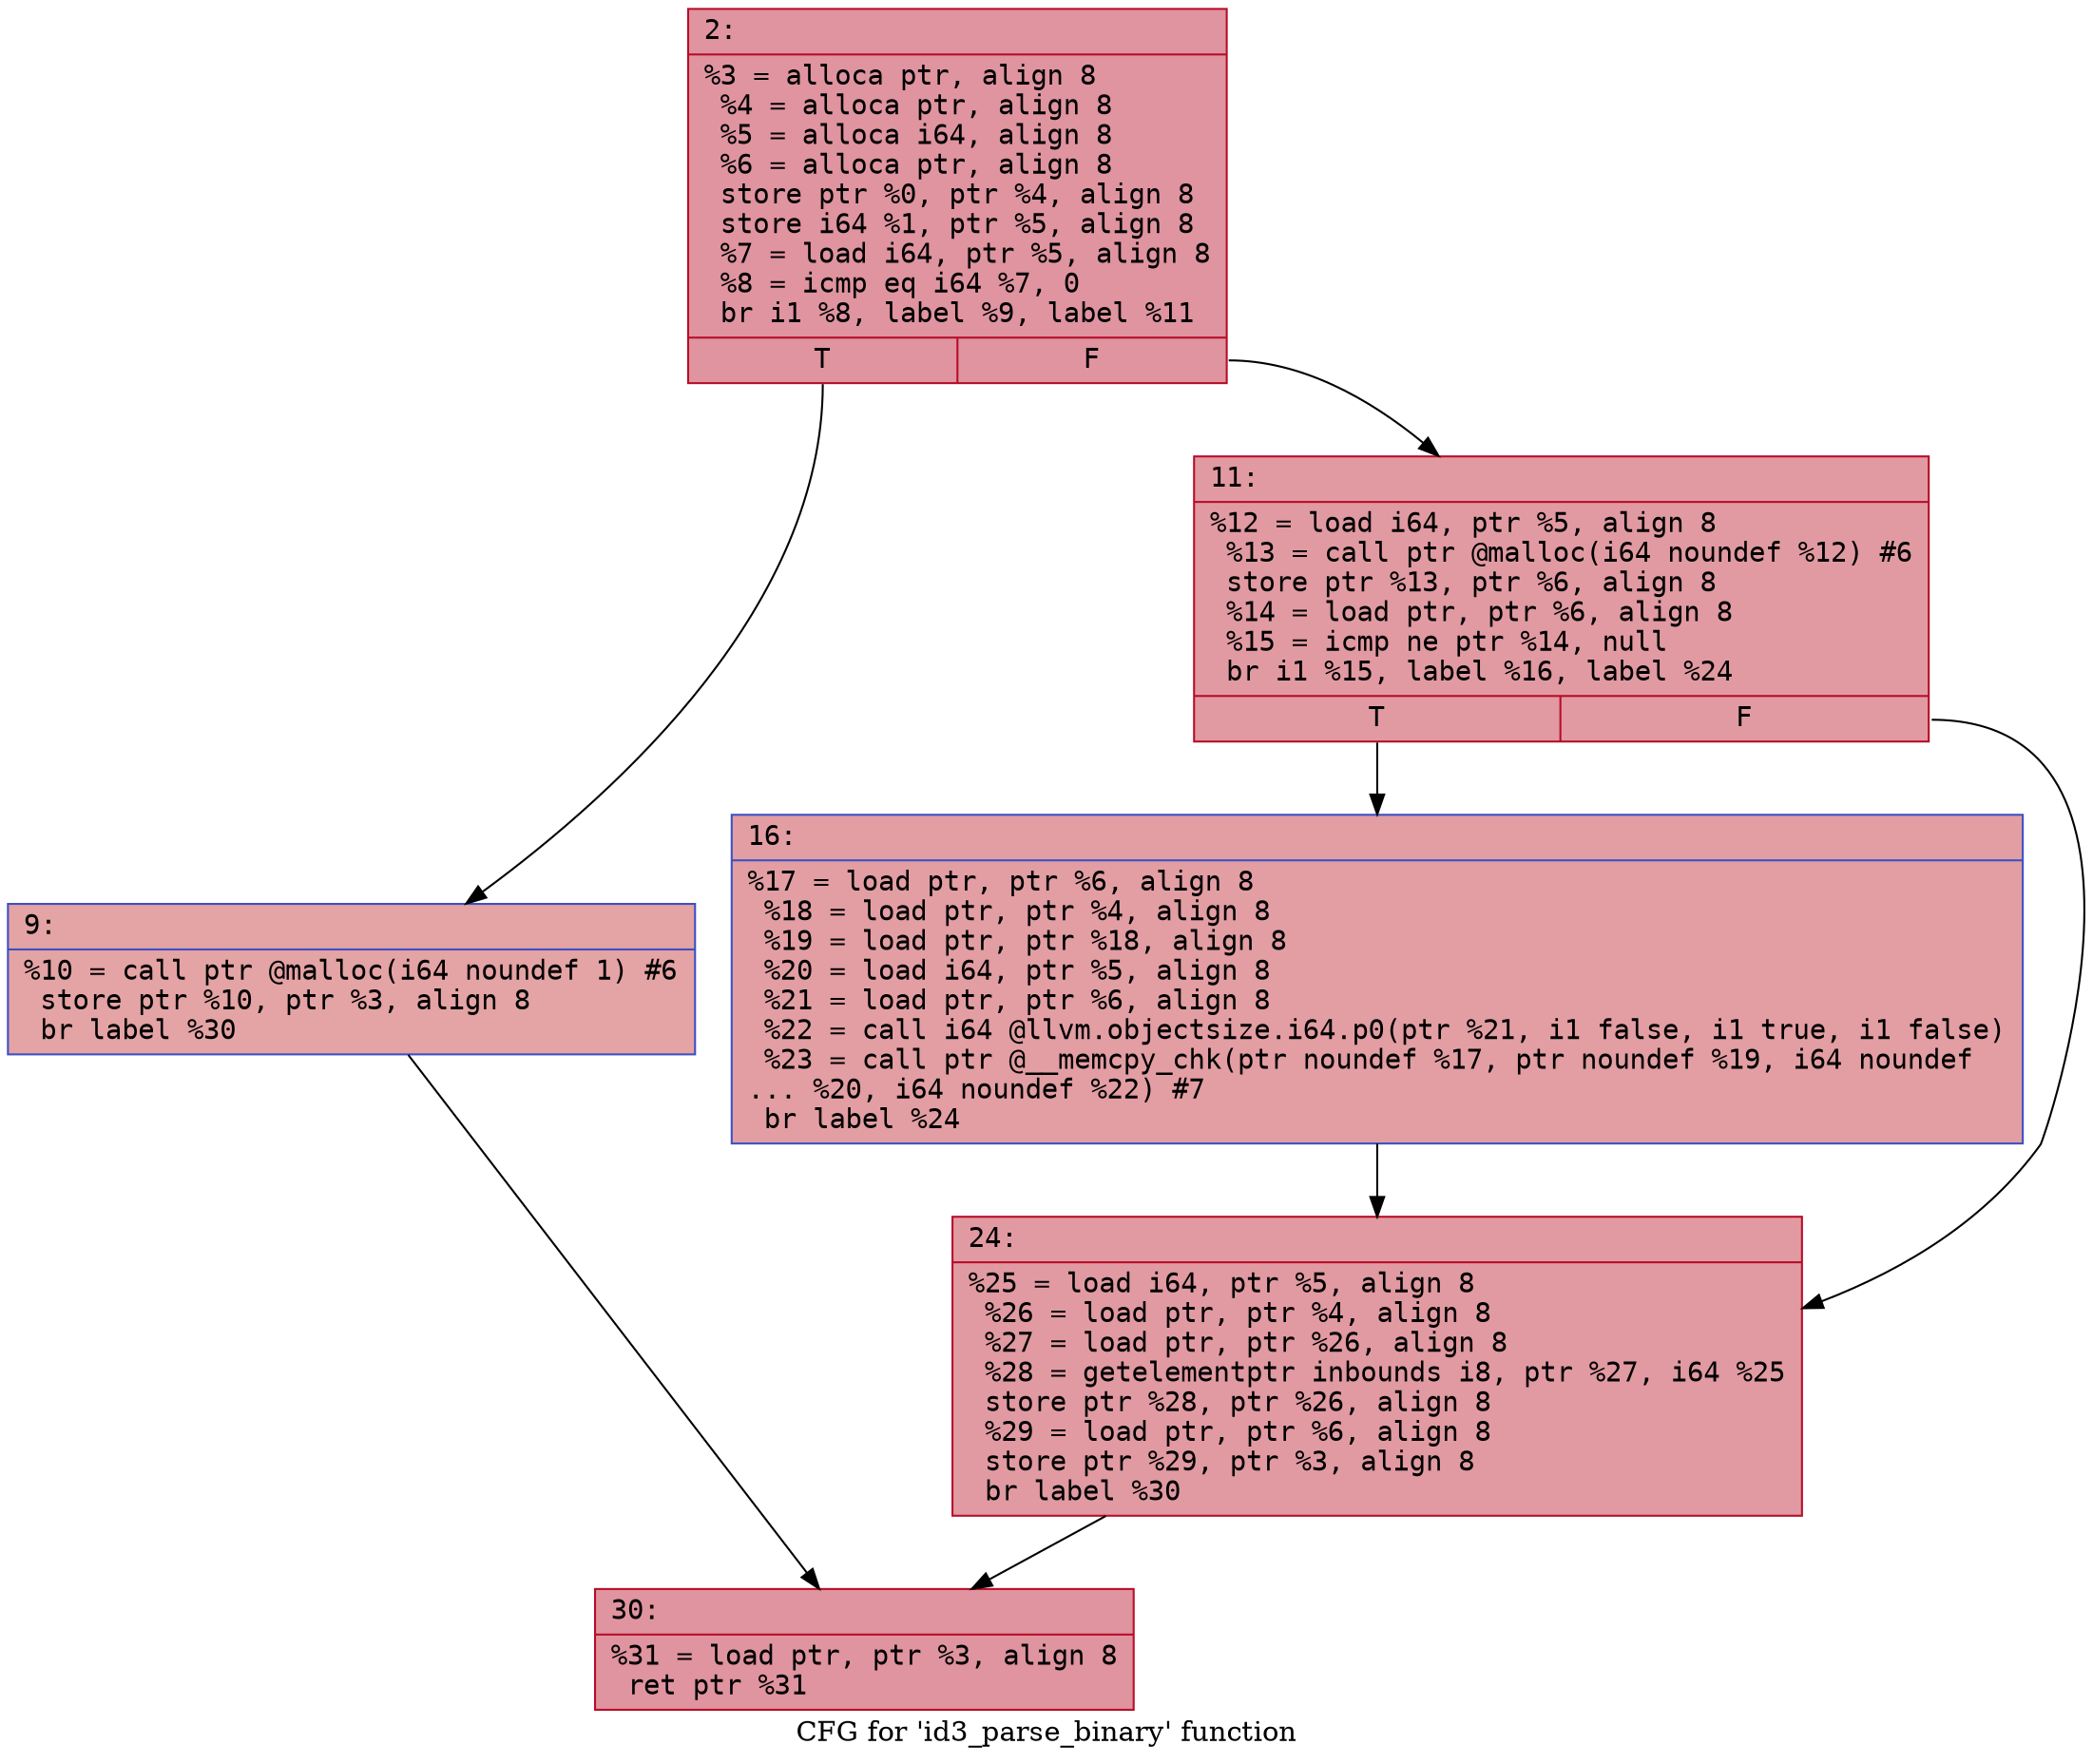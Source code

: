 digraph "CFG for 'id3_parse_binary' function" {
	label="CFG for 'id3_parse_binary' function";

	Node0x60000192fac0 [shape=record,color="#b70d28ff", style=filled, fillcolor="#b70d2870" fontname="Courier",label="{2:\l|  %3 = alloca ptr, align 8\l  %4 = alloca ptr, align 8\l  %5 = alloca i64, align 8\l  %6 = alloca ptr, align 8\l  store ptr %0, ptr %4, align 8\l  store i64 %1, ptr %5, align 8\l  %7 = load i64, ptr %5, align 8\l  %8 = icmp eq i64 %7, 0\l  br i1 %8, label %9, label %11\l|{<s0>T|<s1>F}}"];
	Node0x60000192fac0:s0 -> Node0x60000192fb10[tooltip="2 -> 9\nProbability 37.50%" ];
	Node0x60000192fac0:s1 -> Node0x60000192fb60[tooltip="2 -> 11\nProbability 62.50%" ];
	Node0x60000192fb10 [shape=record,color="#3d50c3ff", style=filled, fillcolor="#c32e3170" fontname="Courier",label="{9:\l|  %10 = call ptr @malloc(i64 noundef 1) #6\l  store ptr %10, ptr %3, align 8\l  br label %30\l}"];
	Node0x60000192fb10 -> Node0x60000192fc50[tooltip="9 -> 30\nProbability 100.00%" ];
	Node0x60000192fb60 [shape=record,color="#b70d28ff", style=filled, fillcolor="#bb1b2c70" fontname="Courier",label="{11:\l|  %12 = load i64, ptr %5, align 8\l  %13 = call ptr @malloc(i64 noundef %12) #6\l  store ptr %13, ptr %6, align 8\l  %14 = load ptr, ptr %6, align 8\l  %15 = icmp ne ptr %14, null\l  br i1 %15, label %16, label %24\l|{<s0>T|<s1>F}}"];
	Node0x60000192fb60:s0 -> Node0x60000192fbb0[tooltip="11 -> 16\nProbability 62.50%" ];
	Node0x60000192fb60:s1 -> Node0x60000192fc00[tooltip="11 -> 24\nProbability 37.50%" ];
	Node0x60000192fbb0 [shape=record,color="#3d50c3ff", style=filled, fillcolor="#be242e70" fontname="Courier",label="{16:\l|  %17 = load ptr, ptr %6, align 8\l  %18 = load ptr, ptr %4, align 8\l  %19 = load ptr, ptr %18, align 8\l  %20 = load i64, ptr %5, align 8\l  %21 = load ptr, ptr %6, align 8\l  %22 = call i64 @llvm.objectsize.i64.p0(ptr %21, i1 false, i1 true, i1 false)\l  %23 = call ptr @__memcpy_chk(ptr noundef %17, ptr noundef %19, i64 noundef\l... %20, i64 noundef %22) #7\l  br label %24\l}"];
	Node0x60000192fbb0 -> Node0x60000192fc00[tooltip="16 -> 24\nProbability 100.00%" ];
	Node0x60000192fc00 [shape=record,color="#b70d28ff", style=filled, fillcolor="#bb1b2c70" fontname="Courier",label="{24:\l|  %25 = load i64, ptr %5, align 8\l  %26 = load ptr, ptr %4, align 8\l  %27 = load ptr, ptr %26, align 8\l  %28 = getelementptr inbounds i8, ptr %27, i64 %25\l  store ptr %28, ptr %26, align 8\l  %29 = load ptr, ptr %6, align 8\l  store ptr %29, ptr %3, align 8\l  br label %30\l}"];
	Node0x60000192fc00 -> Node0x60000192fc50[tooltip="24 -> 30\nProbability 100.00%" ];
	Node0x60000192fc50 [shape=record,color="#b70d28ff", style=filled, fillcolor="#b70d2870" fontname="Courier",label="{30:\l|  %31 = load ptr, ptr %3, align 8\l  ret ptr %31\l}"];
}
